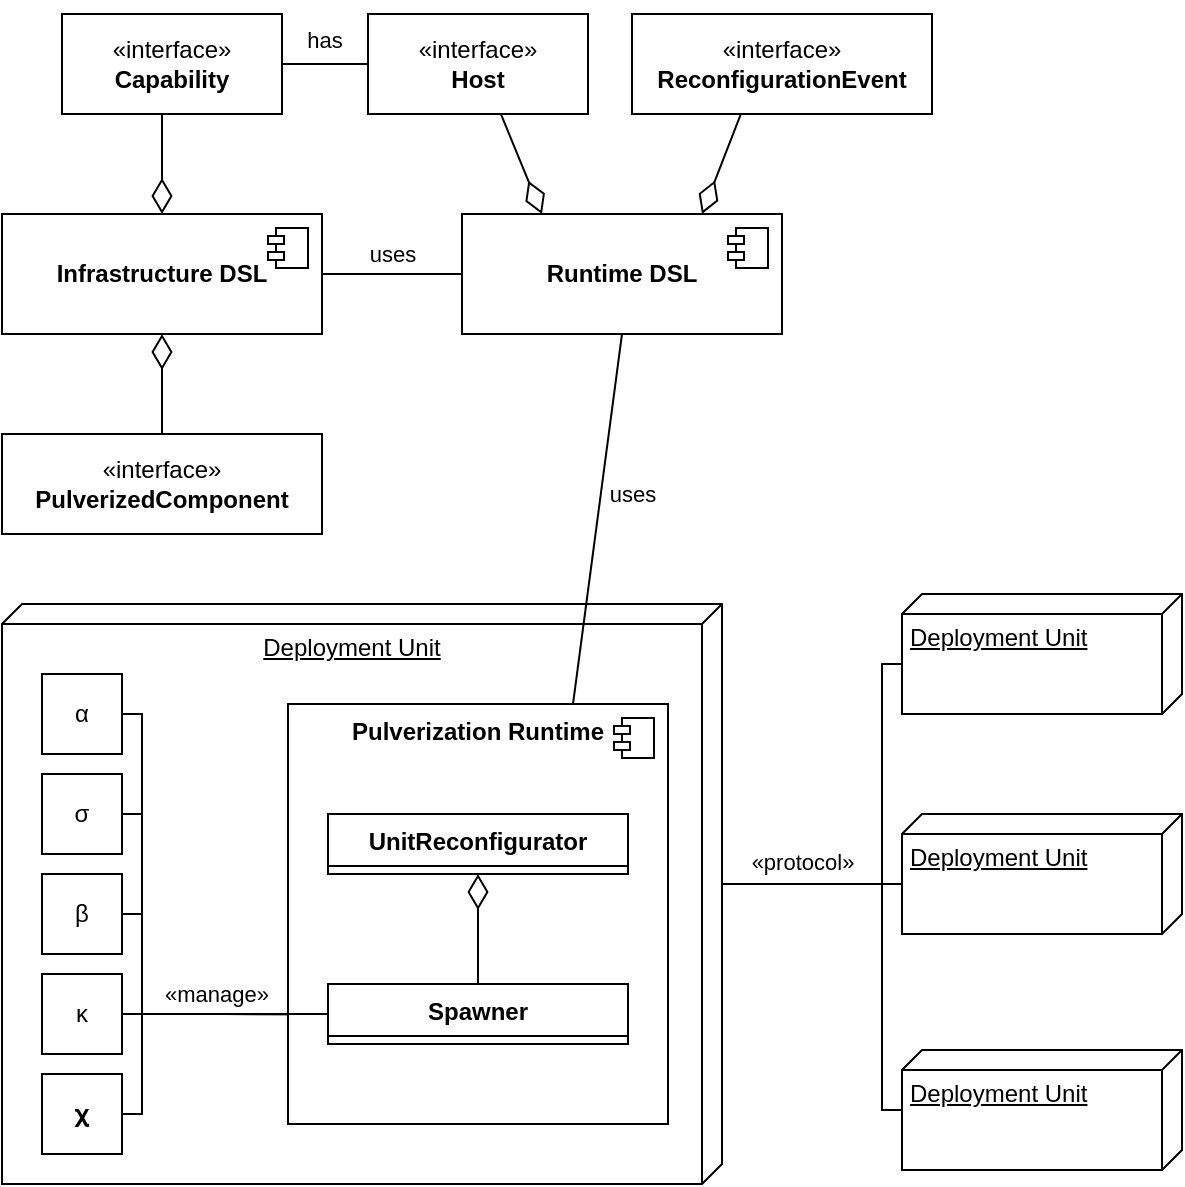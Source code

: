 <mxfile version="21.3.2" type="device">
  <diagram name="Pagina-1" id="VHQQRXFeIcmSOIjN9x8A">
    <mxGraphModel dx="1407" dy="497" grid="1" gridSize="10" guides="1" tooltips="1" connect="1" arrows="1" fold="1" page="1" pageScale="1" pageWidth="827" pageHeight="1169" math="0" shadow="0">
      <root>
        <mxCell id="0" />
        <mxCell id="1" parent="0" />
        <mxCell id="0knfeuRSn2bXFJLwSbbv-6" value="Deployment Unit" style="verticalAlign=top;align=center;spacingTop=8;spacingLeft=2;spacingRight=12;shape=cube;size=10;direction=south;fontStyle=4;html=1;whiteSpace=wrap;" vertex="1" parent="1">
          <mxGeometry x="160" y="695" width="360" height="290" as="geometry" />
        </mxCell>
        <mxCell id="0knfeuRSn2bXFJLwSbbv-79" style="edgeStyle=orthogonalEdgeStyle;rounded=0;orthogonalLoop=1;jettySize=auto;html=1;exitX=1;exitY=0.5;exitDx=0;exitDy=0;entryX=0;entryY=0.5;entryDx=0;entryDy=0;endArrow=none;endFill=0;" edge="1" parent="1" source="0knfeuRSn2bXFJLwSbbv-1" target="0knfeuRSn2bXFJLwSbbv-67">
          <mxGeometry relative="1" as="geometry">
            <Array as="points">
              <mxPoint x="230" y="750" />
              <mxPoint x="230" y="900" />
            </Array>
          </mxGeometry>
        </mxCell>
        <mxCell id="0knfeuRSn2bXFJLwSbbv-1" value="α" style="html=1;whiteSpace=wrap;" vertex="1" parent="1">
          <mxGeometry x="180" y="730" width="40" height="40" as="geometry" />
        </mxCell>
        <mxCell id="0knfeuRSn2bXFJLwSbbv-78" style="edgeStyle=orthogonalEdgeStyle;rounded=0;orthogonalLoop=1;jettySize=auto;html=1;exitX=1;exitY=0.5;exitDx=0;exitDy=0;entryX=0;entryY=0.5;entryDx=0;entryDy=0;endArrow=none;endFill=0;" edge="1" parent="1" source="0knfeuRSn2bXFJLwSbbv-2" target="0knfeuRSn2bXFJLwSbbv-67">
          <mxGeometry relative="1" as="geometry">
            <Array as="points">
              <mxPoint x="230" y="800" />
              <mxPoint x="230" y="900" />
            </Array>
          </mxGeometry>
        </mxCell>
        <mxCell id="0knfeuRSn2bXFJLwSbbv-2" value="&lt;div&gt;σ&lt;/div&gt;" style="html=1;whiteSpace=wrap;" vertex="1" parent="1">
          <mxGeometry x="180" y="780" width="40" height="40" as="geometry" />
        </mxCell>
        <mxCell id="0knfeuRSn2bXFJLwSbbv-77" style="edgeStyle=orthogonalEdgeStyle;rounded=0;orthogonalLoop=1;jettySize=auto;html=1;exitX=1;exitY=0.5;exitDx=0;exitDy=0;entryX=0;entryY=0.5;entryDx=0;entryDy=0;endArrow=none;endFill=0;" edge="1" parent="1" source="0knfeuRSn2bXFJLwSbbv-3" target="0knfeuRSn2bXFJLwSbbv-67">
          <mxGeometry relative="1" as="geometry">
            <Array as="points">
              <mxPoint x="230" y="850" />
              <mxPoint x="230" y="900" />
            </Array>
          </mxGeometry>
        </mxCell>
        <mxCell id="0knfeuRSn2bXFJLwSbbv-3" value="&lt;div&gt;β&lt;/div&gt;" style="html=1;whiteSpace=wrap;" vertex="1" parent="1">
          <mxGeometry x="180" y="830" width="40" height="40" as="geometry" />
        </mxCell>
        <mxCell id="0knfeuRSn2bXFJLwSbbv-76" style="edgeStyle=orthogonalEdgeStyle;rounded=0;orthogonalLoop=1;jettySize=auto;html=1;exitX=1;exitY=0.5;exitDx=0;exitDy=0;endArrow=none;endFill=0;" edge="1" parent="1" source="0knfeuRSn2bXFJLwSbbv-4">
          <mxGeometry relative="1" as="geometry">
            <mxPoint x="320" y="900.2" as="targetPoint" />
          </mxGeometry>
        </mxCell>
        <mxCell id="0knfeuRSn2bXFJLwSbbv-4" value="&lt;div&gt;κ&lt;/div&gt;" style="html=1;whiteSpace=wrap;" vertex="1" parent="1">
          <mxGeometry x="180" y="880" width="40" height="40" as="geometry" />
        </mxCell>
        <mxCell id="0knfeuRSn2bXFJLwSbbv-11" value="&lt;b&gt;Pulverization Runtime&lt;/b&gt;" style="html=1;dropTarget=0;whiteSpace=wrap;verticalAlign=top;" vertex="1" parent="1">
          <mxGeometry x="303" y="745" width="190" height="210" as="geometry" />
        </mxCell>
        <mxCell id="0knfeuRSn2bXFJLwSbbv-12" value="" style="shape=module;jettyWidth=8;jettyHeight=4;" vertex="1" parent="0knfeuRSn2bXFJLwSbbv-11">
          <mxGeometry x="1" width="20" height="20" relative="1" as="geometry">
            <mxPoint x="-27" y="7" as="offset" />
          </mxGeometry>
        </mxCell>
        <mxCell id="0knfeuRSn2bXFJLwSbbv-75" style="edgeStyle=orthogonalEdgeStyle;rounded=0;orthogonalLoop=1;jettySize=auto;html=1;entryX=0;entryY=0.5;entryDx=0;entryDy=0;endArrow=none;endFill=0;" edge="1" parent="1" source="0knfeuRSn2bXFJLwSbbv-5" target="0knfeuRSn2bXFJLwSbbv-67">
          <mxGeometry relative="1" as="geometry">
            <Array as="points">
              <mxPoint x="230" y="950" />
              <mxPoint x="230" y="900" />
            </Array>
          </mxGeometry>
        </mxCell>
        <mxCell id="0knfeuRSn2bXFJLwSbbv-80" value="«manage»" style="edgeLabel;html=1;align=center;verticalAlign=middle;resizable=0;points=[];" vertex="1" connectable="0" parent="0knfeuRSn2bXFJLwSbbv-75">
          <mxGeometry x="0.271" relative="1" as="geometry">
            <mxPoint y="-10" as="offset" />
          </mxGeometry>
        </mxCell>
        <mxCell id="0knfeuRSn2bXFJLwSbbv-5" value="&lt;div&gt;𝛘&lt;/div&gt;" style="html=1;whiteSpace=wrap;" vertex="1" parent="1">
          <mxGeometry x="180" y="930" width="40" height="40" as="geometry" />
        </mxCell>
        <mxCell id="0knfeuRSn2bXFJLwSbbv-23" style="rounded=0;orthogonalLoop=1;jettySize=auto;html=1;exitX=0.75;exitY=0;exitDx=0;exitDy=0;entryX=0.5;entryY=1;entryDx=0;entryDy=0;endArrow=none;endFill=0;" edge="1" parent="1" source="0knfeuRSn2bXFJLwSbbv-11" target="0knfeuRSn2bXFJLwSbbv-15">
          <mxGeometry relative="1" as="geometry" />
        </mxCell>
        <mxCell id="0knfeuRSn2bXFJLwSbbv-24" value="uses" style="edgeLabel;html=1;align=center;verticalAlign=middle;resizable=0;points=[];" vertex="1" connectable="0" parent="0knfeuRSn2bXFJLwSbbv-23">
          <mxGeometry x="-0.363" y="-12" relative="1" as="geometry">
            <mxPoint x="10" y="-48" as="offset" />
          </mxGeometry>
        </mxCell>
        <mxCell id="0knfeuRSn2bXFJLwSbbv-13" value="&lt;b&gt;Infrastructure DSL&lt;/b&gt;" style="html=1;dropTarget=0;whiteSpace=wrap;" vertex="1" parent="1">
          <mxGeometry x="160" y="500" width="160" height="60" as="geometry" />
        </mxCell>
        <mxCell id="0knfeuRSn2bXFJLwSbbv-14" value="" style="shape=module;jettyWidth=8;jettyHeight=4;" vertex="1" parent="0knfeuRSn2bXFJLwSbbv-13">
          <mxGeometry x="1" width="20" height="20" relative="1" as="geometry">
            <mxPoint x="-27" y="7" as="offset" />
          </mxGeometry>
        </mxCell>
        <mxCell id="0knfeuRSn2bXFJLwSbbv-25" style="edgeStyle=orthogonalEdgeStyle;rounded=0;orthogonalLoop=1;jettySize=auto;html=1;entryX=1;entryY=0.5;entryDx=0;entryDy=0;endArrow=none;endFill=0;" edge="1" parent="1" source="0knfeuRSn2bXFJLwSbbv-15" target="0knfeuRSn2bXFJLwSbbv-13">
          <mxGeometry relative="1" as="geometry" />
        </mxCell>
        <mxCell id="0knfeuRSn2bXFJLwSbbv-26" value="uses" style="edgeLabel;html=1;align=center;verticalAlign=middle;resizable=0;points=[];" vertex="1" connectable="0" parent="0knfeuRSn2bXFJLwSbbv-25">
          <mxGeometry x="-0.112" y="1" relative="1" as="geometry">
            <mxPoint x="-4" y="-11" as="offset" />
          </mxGeometry>
        </mxCell>
        <mxCell id="0knfeuRSn2bXFJLwSbbv-15" value="&lt;b&gt;Runtime DSL&lt;/b&gt;" style="html=1;dropTarget=0;whiteSpace=wrap;" vertex="1" parent="1">
          <mxGeometry x="390" y="500" width="160" height="60" as="geometry" />
        </mxCell>
        <mxCell id="0knfeuRSn2bXFJLwSbbv-16" value="" style="shape=module;jettyWidth=8;jettyHeight=4;" vertex="1" parent="0knfeuRSn2bXFJLwSbbv-15">
          <mxGeometry x="1" width="20" height="20" relative="1" as="geometry">
            <mxPoint x="-27" y="7" as="offset" />
          </mxGeometry>
        </mxCell>
        <mxCell id="0knfeuRSn2bXFJLwSbbv-36" style="edgeStyle=orthogonalEdgeStyle;rounded=0;orthogonalLoop=1;jettySize=auto;html=1;exitX=0;exitY=0;exitDx=35;exitDy=140;exitPerimeter=0;entryX=0;entryY=0;entryDx=160;entryDy=0;entryPerimeter=0;endArrow=none;endFill=0;" edge="1" parent="1" source="0knfeuRSn2bXFJLwSbbv-17" target="0knfeuRSn2bXFJLwSbbv-6">
          <mxGeometry relative="1" as="geometry">
            <Array as="points">
              <mxPoint x="600" y="725" />
              <mxPoint x="600" y="835" />
            </Array>
          </mxGeometry>
        </mxCell>
        <mxCell id="0knfeuRSn2bXFJLwSbbv-17" value="Deployment Unit" style="verticalAlign=top;align=left;spacingTop=8;spacingLeft=2;spacingRight=12;shape=cube;size=10;direction=south;fontStyle=4;html=1;whiteSpace=wrap;" vertex="1" parent="1">
          <mxGeometry x="610" y="690" width="140" height="60" as="geometry" />
        </mxCell>
        <mxCell id="0knfeuRSn2bXFJLwSbbv-37" style="edgeStyle=orthogonalEdgeStyle;rounded=0;orthogonalLoop=1;jettySize=auto;html=1;exitX=0;exitY=0;exitDx=35;exitDy=140;exitPerimeter=0;entryX=0;entryY=0;entryDx=160;entryDy=0;entryPerimeter=0;endArrow=none;endFill=0;" edge="1" parent="1" source="0knfeuRSn2bXFJLwSbbv-18" target="0knfeuRSn2bXFJLwSbbv-6">
          <mxGeometry relative="1" as="geometry">
            <Array as="points">
              <mxPoint x="520" y="835" />
            </Array>
          </mxGeometry>
        </mxCell>
        <mxCell id="0knfeuRSn2bXFJLwSbbv-18" value="Deployment Unit" style="verticalAlign=top;align=left;spacingTop=8;spacingLeft=2;spacingRight=12;shape=cube;size=10;direction=south;fontStyle=4;html=1;whiteSpace=wrap;" vertex="1" parent="1">
          <mxGeometry x="610" y="800" width="140" height="60" as="geometry" />
        </mxCell>
        <mxCell id="0knfeuRSn2bXFJLwSbbv-38" style="edgeStyle=orthogonalEdgeStyle;rounded=0;orthogonalLoop=1;jettySize=auto;html=1;entryX=0;entryY=0;entryDx=160;entryDy=0;entryPerimeter=0;endArrow=none;endFill=0;" edge="1" parent="1" source="0knfeuRSn2bXFJLwSbbv-19" target="0knfeuRSn2bXFJLwSbbv-6">
          <mxGeometry relative="1" as="geometry">
            <Array as="points">
              <mxPoint x="600" y="948" />
              <mxPoint x="600" y="835" />
            </Array>
          </mxGeometry>
        </mxCell>
        <mxCell id="0knfeuRSn2bXFJLwSbbv-71" value="«protocol»" style="edgeLabel;html=1;align=center;verticalAlign=middle;resizable=0;points=[];" vertex="1" connectable="0" parent="0knfeuRSn2bXFJLwSbbv-38">
          <mxGeometry x="0.498" y="-1" relative="1" as="geometry">
            <mxPoint x="4" y="-10" as="offset" />
          </mxGeometry>
        </mxCell>
        <mxCell id="0knfeuRSn2bXFJLwSbbv-19" value="Deployment Unit" style="verticalAlign=top;align=left;spacingTop=8;spacingLeft=2;spacingRight=12;shape=cube;size=10;direction=south;fontStyle=4;html=1;whiteSpace=wrap;" vertex="1" parent="1">
          <mxGeometry x="610" y="918" width="140" height="60" as="geometry" />
        </mxCell>
        <mxCell id="0knfeuRSn2bXFJLwSbbv-33" value="" style="endArrow=diamondThin;endFill=0;endSize=15;html=1;rounded=0;exitX=0.5;exitY=1;exitDx=0;exitDy=0;" edge="1" parent="1" target="0knfeuRSn2bXFJLwSbbv-13">
          <mxGeometry width="160" relative="1" as="geometry">
            <mxPoint x="240" y="410" as="sourcePoint" />
            <mxPoint x="170" y="530" as="targetPoint" />
          </mxGeometry>
        </mxCell>
        <mxCell id="0knfeuRSn2bXFJLwSbbv-34" value="" style="endArrow=diamondThin;endFill=0;endSize=15;html=1;rounded=0;exitX=0.5;exitY=1;exitDx=0;exitDy=0;entryX=0.25;entryY=0;entryDx=0;entryDy=0;" edge="1" parent="1" target="0knfeuRSn2bXFJLwSbbv-15">
          <mxGeometry width="160" relative="1" as="geometry">
            <mxPoint x="393" y="410" as="sourcePoint" />
            <mxPoint x="459.72" y="480" as="targetPoint" />
          </mxGeometry>
        </mxCell>
        <mxCell id="0knfeuRSn2bXFJLwSbbv-35" value="" style="endArrow=diamondThin;endFill=0;endSize=15;html=1;rounded=0;exitX=0.5;exitY=1;exitDx=0;exitDy=0;entryX=0.75;entryY=0;entryDx=0;entryDy=0;" edge="1" parent="1" target="0knfeuRSn2bXFJLwSbbv-15">
          <mxGeometry width="160" relative="1" as="geometry">
            <mxPoint x="545.0" y="410" as="sourcePoint" />
            <mxPoint x="260" y="520" as="targetPoint" />
          </mxGeometry>
        </mxCell>
        <mxCell id="0knfeuRSn2bXFJLwSbbv-45" value="«interface»&lt;br&gt;&lt;b&gt;PulverizedComponent&lt;br&gt;&lt;/b&gt;" style="html=1;whiteSpace=wrap;" vertex="1" parent="1">
          <mxGeometry x="160" y="610" width="160" height="50" as="geometry" />
        </mxCell>
        <mxCell id="0knfeuRSn2bXFJLwSbbv-47" value="" style="endArrow=diamondThin;endFill=0;endSize=15;html=1;rounded=0;entryX=0.5;entryY=1;entryDx=0;entryDy=0;exitX=0.5;exitY=0;exitDx=0;exitDy=0;" edge="1" parent="1" source="0knfeuRSn2bXFJLwSbbv-45" target="0knfeuRSn2bXFJLwSbbv-13">
          <mxGeometry width="160" relative="1" as="geometry">
            <mxPoint x="360" y="570" as="sourcePoint" />
            <mxPoint x="250" y="510" as="targetPoint" />
          </mxGeometry>
        </mxCell>
        <mxCell id="0knfeuRSn2bXFJLwSbbv-48" value="«interface»&lt;br&gt;&lt;b&gt;Capability&lt;br&gt;&lt;/b&gt;" style="html=1;whiteSpace=wrap;" vertex="1" parent="1">
          <mxGeometry x="190" y="400" width="110" height="50" as="geometry" />
        </mxCell>
        <mxCell id="0knfeuRSn2bXFJLwSbbv-49" style="edgeStyle=orthogonalEdgeStyle;rounded=0;orthogonalLoop=1;jettySize=auto;html=1;entryX=1;entryY=0.5;entryDx=0;entryDy=0;endArrow=none;endFill=0;" edge="1" source="0knfeuRSn2bXFJLwSbbv-51" target="0knfeuRSn2bXFJLwSbbv-48" parent="1">
          <mxGeometry relative="1" as="geometry" />
        </mxCell>
        <mxCell id="0knfeuRSn2bXFJLwSbbv-50" value="has" style="edgeLabel;html=1;align=center;verticalAlign=middle;resizable=0;points=[];" vertex="1" connectable="0" parent="0knfeuRSn2bXFJLwSbbv-49">
          <mxGeometry x="-0.202" y="-1" relative="1" as="geometry">
            <mxPoint x="-5" y="-11" as="offset" />
          </mxGeometry>
        </mxCell>
        <mxCell id="0knfeuRSn2bXFJLwSbbv-51" value="«interface»&lt;br&gt;&lt;b&gt;Host&lt;br&gt;&lt;/b&gt;" style="html=1;whiteSpace=wrap;" vertex="1" parent="1">
          <mxGeometry x="343" y="400" width="110" height="50" as="geometry" />
        </mxCell>
        <mxCell id="0knfeuRSn2bXFJLwSbbv-52" value="«interface»&lt;br&gt;&lt;b&gt;ReconfigurationEvent&lt;br&gt;&lt;/b&gt;" style="html=1;whiteSpace=wrap;" vertex="1" parent="1">
          <mxGeometry x="475" y="400" width="150" height="50" as="geometry" />
        </mxCell>
        <mxCell id="0knfeuRSn2bXFJLwSbbv-63" value="UnitReconfigurator" style="swimlane;fontStyle=1;align=center;verticalAlign=top;childLayout=stackLayout;horizontal=1;startSize=26;horizontalStack=0;resizeParent=1;resizeParentMax=0;resizeLast=0;collapsible=1;marginBottom=0;whiteSpace=wrap;html=1;" vertex="1" collapsed="1" parent="1">
          <mxGeometry x="323" y="800" width="150" height="30" as="geometry">
            <mxRectangle x="325" y="830" width="160" height="86" as="alternateBounds" />
          </mxGeometry>
        </mxCell>
        <mxCell id="0knfeuRSn2bXFJLwSbbv-64" value="+ field: type" style="text;strokeColor=none;fillColor=none;align=left;verticalAlign=top;spacingLeft=4;spacingRight=4;overflow=hidden;rotatable=0;points=[[0,0.5],[1,0.5]];portConstraint=eastwest;whiteSpace=wrap;html=1;" vertex="1" parent="0knfeuRSn2bXFJLwSbbv-63">
          <mxGeometry y="26" width="160" height="26" as="geometry" />
        </mxCell>
        <mxCell id="0knfeuRSn2bXFJLwSbbv-65" value="" style="line;strokeWidth=1;fillColor=none;align=left;verticalAlign=middle;spacingTop=-1;spacingLeft=3;spacingRight=3;rotatable=0;labelPosition=right;points=[];portConstraint=eastwest;strokeColor=inherit;" vertex="1" parent="0knfeuRSn2bXFJLwSbbv-63">
          <mxGeometry y="52" width="160" height="8" as="geometry" />
        </mxCell>
        <mxCell id="0knfeuRSn2bXFJLwSbbv-66" value="+ method(type): type" style="text;strokeColor=none;fillColor=none;align=left;verticalAlign=top;spacingLeft=4;spacingRight=4;overflow=hidden;rotatable=0;points=[[0,0.5],[1,0.5]];portConstraint=eastwest;whiteSpace=wrap;html=1;" vertex="1" parent="0knfeuRSn2bXFJLwSbbv-63">
          <mxGeometry y="60" width="160" height="26" as="geometry" />
        </mxCell>
        <mxCell id="0knfeuRSn2bXFJLwSbbv-67" value="Spawner" style="swimlane;fontStyle=1;align=center;verticalAlign=top;childLayout=stackLayout;horizontal=1;startSize=26;horizontalStack=0;resizeParent=1;resizeParentMax=0;resizeLast=0;collapsible=1;marginBottom=0;whiteSpace=wrap;html=1;" vertex="1" collapsed="1" parent="1">
          <mxGeometry x="323" y="885" width="150" height="30" as="geometry">
            <mxRectangle x="330" y="880" width="160" height="86" as="alternateBounds" />
          </mxGeometry>
        </mxCell>
        <mxCell id="0knfeuRSn2bXFJLwSbbv-68" value="+ field: type" style="text;strokeColor=none;fillColor=none;align=left;verticalAlign=top;spacingLeft=4;spacingRight=4;overflow=hidden;rotatable=0;points=[[0,0.5],[1,0.5]];portConstraint=eastwest;whiteSpace=wrap;html=1;" vertex="1" parent="0knfeuRSn2bXFJLwSbbv-67">
          <mxGeometry y="26" width="160" height="26" as="geometry" />
        </mxCell>
        <mxCell id="0knfeuRSn2bXFJLwSbbv-69" value="" style="line;strokeWidth=1;fillColor=none;align=left;verticalAlign=middle;spacingTop=-1;spacingLeft=3;spacingRight=3;rotatable=0;labelPosition=right;points=[];portConstraint=eastwest;strokeColor=inherit;" vertex="1" parent="0knfeuRSn2bXFJLwSbbv-67">
          <mxGeometry y="52" width="160" height="8" as="geometry" />
        </mxCell>
        <mxCell id="0knfeuRSn2bXFJLwSbbv-70" value="+ method(type): type" style="text;strokeColor=none;fillColor=none;align=left;verticalAlign=top;spacingLeft=4;spacingRight=4;overflow=hidden;rotatable=0;points=[[0,0.5],[1,0.5]];portConstraint=eastwest;whiteSpace=wrap;html=1;" vertex="1" parent="0knfeuRSn2bXFJLwSbbv-67">
          <mxGeometry y="60" width="160" height="26" as="geometry" />
        </mxCell>
        <mxCell id="0knfeuRSn2bXFJLwSbbv-72" value="" style="endArrow=diamondThin;endFill=0;endSize=15;html=1;rounded=0;entryX=0.5;entryY=1;entryDx=0;entryDy=0;exitX=0.5;exitY=0;exitDx=0;exitDy=0;fontSize=11;jumpSize=6;" edge="1" parent="1" source="0knfeuRSn2bXFJLwSbbv-67" target="0knfeuRSn2bXFJLwSbbv-63">
          <mxGeometry width="160" relative="1" as="geometry">
            <mxPoint x="-20" y="905" as="sourcePoint" />
            <mxPoint x="140" y="905" as="targetPoint" />
          </mxGeometry>
        </mxCell>
      </root>
    </mxGraphModel>
  </diagram>
</mxfile>
